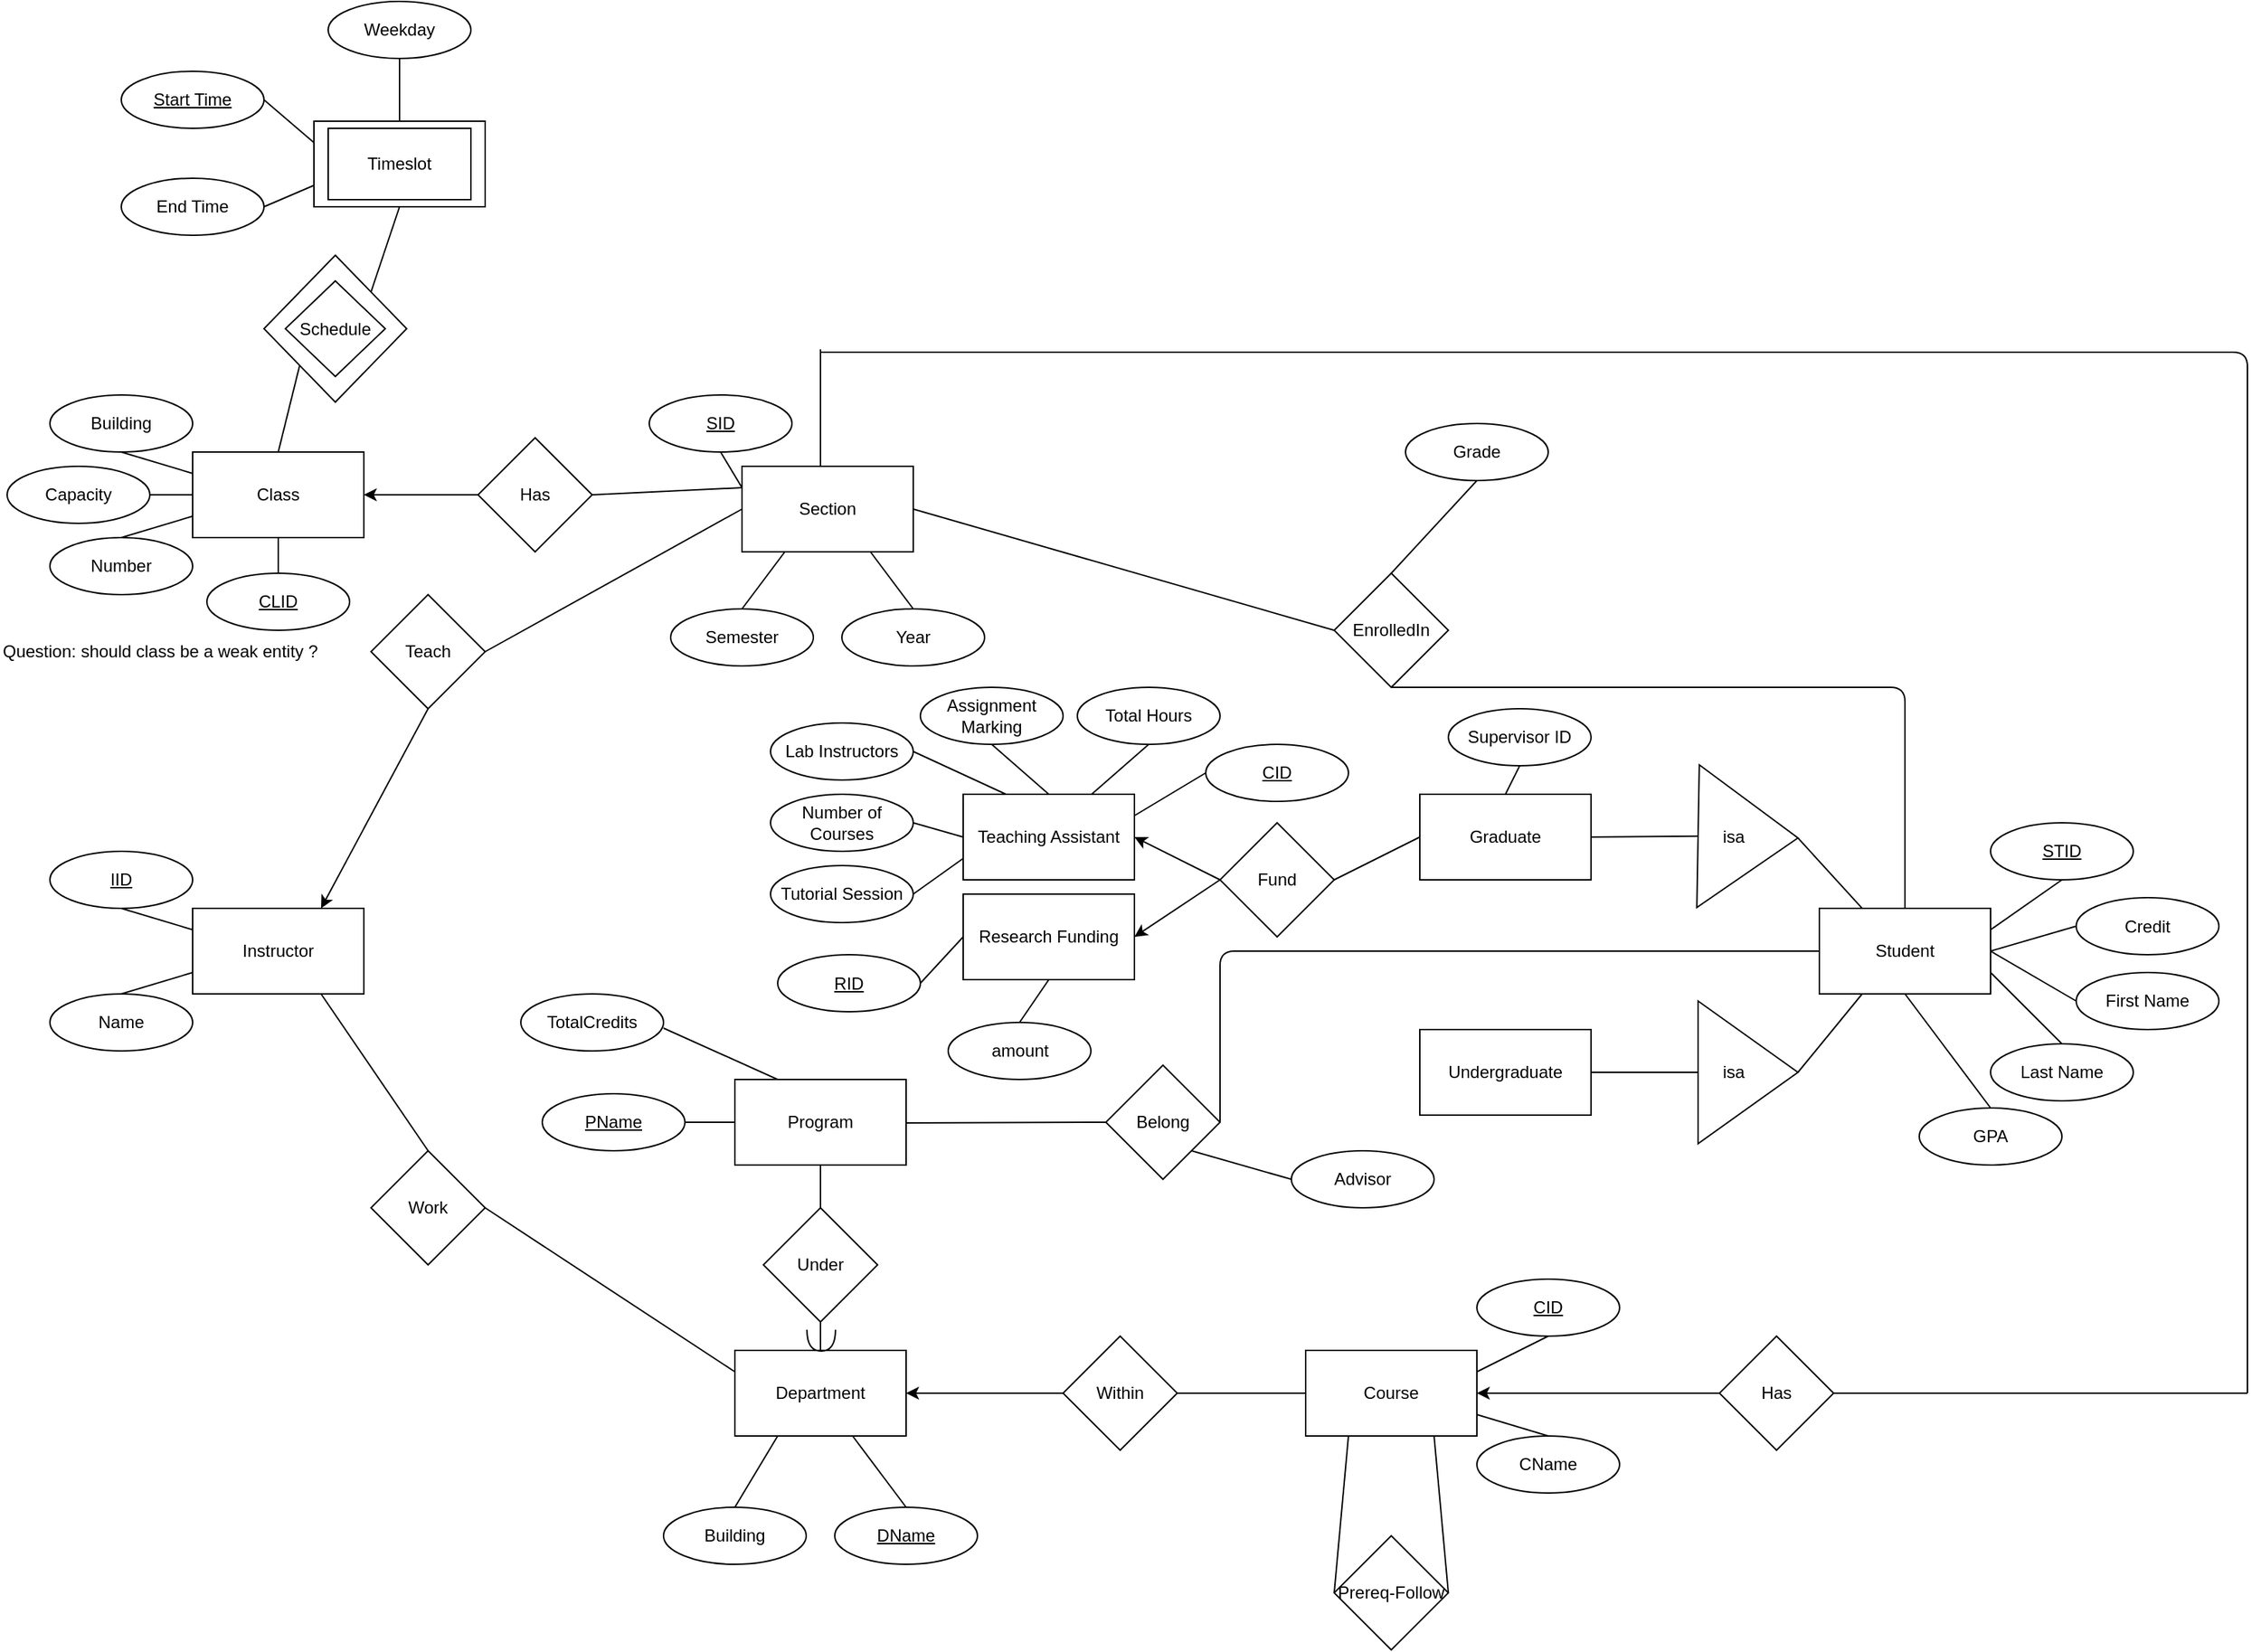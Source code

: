 <mxfile version="10.9.6"><diagram id="Ci8lck295P8BhW2Y8e-d" name="Page-1"><mxGraphModel dx="1896" dy="996" grid="1" gridSize="10" guides="1" tooltips="1" connect="1" arrows="1" fold="1" page="1" pageScale="1" pageWidth="850" pageHeight="1100" math="0" shadow="0"><root><mxCell id="0"/><mxCell id="1" parent="0"/><mxCell id="6sbklUbPNe8WFbWmHgQs-2" value="" style="endArrow=none;html=1;exitX=1;exitY=0.5;exitDx=0;exitDy=0;entryX=0;entryY=0.5;entryDx=0;entryDy=0;" parent="1" target="6sbklUbPNe8WFbWmHgQs-3" edge="1"><mxGeometry width="50" height="50" relative="1" as="geometry"><mxPoint x="699.941" y="1215.882" as="sourcePoint"/><mxPoint x="500" y="1216" as="targetPoint"/></mxGeometry></mxCell><mxCell id="6sbklUbPNe8WFbWmHgQs-3" value="Department" style="rounded=0;whiteSpace=wrap;html=1;" parent="1" vertex="1"><mxGeometry x="700" y="1186" width="120" height="60" as="geometry"/></mxCell><mxCell id="6sbklUbPNe8WFbWmHgQs-6" value="&lt;u&gt;DName&lt;/u&gt;" style="ellipse;whiteSpace=wrap;html=1;" parent="1" vertex="1"><mxGeometry x="770" y="1296" width="100" height="40" as="geometry"/></mxCell><mxCell id="6sbklUbPNe8WFbWmHgQs-7" value="" style="endArrow=none;html=1;entryX=0.5;entryY=0;entryDx=0;entryDy=0;" parent="1" source="6sbklUbPNe8WFbWmHgQs-3" target="6sbklUbPNe8WFbWmHgQs-6" edge="1"><mxGeometry width="50" height="50" relative="1" as="geometry"><mxPoint x="200" y="1316" as="sourcePoint"/><mxPoint x="250" y="1266" as="targetPoint"/></mxGeometry></mxCell><mxCell id="6sbklUbPNe8WFbWmHgQs-10" value="" style="endArrow=none;html=1;entryX=0.25;entryY=1;entryDx=0;entryDy=0;exitX=0.5;exitY=0;exitDx=0;exitDy=0;" parent="1" source="6sbklUbPNe8WFbWmHgQs-11" target="6sbklUbPNe8WFbWmHgQs-3" edge="1"><mxGeometry width="50" height="50" relative="1" as="geometry"><mxPoint x="650" y="1256" as="sourcePoint"/><mxPoint x="410" y="1276" as="targetPoint"/></mxGeometry></mxCell><mxCell id="6sbklUbPNe8WFbWmHgQs-11" value="Building" style="ellipse;whiteSpace=wrap;html=1;" parent="1" vertex="1"><mxGeometry x="650" y="1296" width="100" height="40" as="geometry"/></mxCell><mxCell id="6sbklUbPNe8WFbWmHgQs-12" style="edgeStyle=orthogonalEdgeStyle;rounded=0;orthogonalLoop=1;jettySize=auto;html=1;exitX=0;exitY=0.25;exitDx=0;exitDy=0;" parent="1" source="6sbklUbPNe8WFbWmHgQs-13" edge="1"><mxGeometry relative="1" as="geometry"><mxPoint x="1100" y="1201" as="targetPoint"/></mxGeometry></mxCell><mxCell id="6sbklUbPNe8WFbWmHgQs-13" value="Course" style="rounded=0;whiteSpace=wrap;html=1;" parent="1" vertex="1"><mxGeometry x="1100" y="1186" width="120" height="60" as="geometry"/></mxCell><mxCell id="6sbklUbPNe8WFbWmHgQs-14" value="CName" style="ellipse;whiteSpace=wrap;html=1;" parent="1" vertex="1"><mxGeometry x="1220" y="1246" width="100" height="40" as="geometry"/></mxCell><mxCell id="6sbklUbPNe8WFbWmHgQs-15" value="" style="endArrow=none;html=1;exitX=0.5;exitY=0;exitDx=0;exitDy=0;entryX=1;entryY=0.75;entryDx=0;entryDy=0;" parent="1" source="6sbklUbPNe8WFbWmHgQs-14" target="6sbklUbPNe8WFbWmHgQs-13" edge="1"><mxGeometry width="50" height="50" relative="1" as="geometry"><mxPoint x="957" y="1257" as="sourcePoint"/><mxPoint x="1000" y="1246" as="targetPoint"/></mxGeometry></mxCell><mxCell id="6sbklUbPNe8WFbWmHgQs-16" value="Within" style="rhombus;whiteSpace=wrap;html=1;" parent="1" vertex="1"><mxGeometry x="930" y="1176" width="80" height="80" as="geometry"/></mxCell><mxCell id="6sbklUbPNe8WFbWmHgQs-17" value="&lt;u&gt;CID&lt;/u&gt;" style="ellipse;whiteSpace=wrap;html=1;" parent="1" vertex="1"><mxGeometry x="1220" y="1136" width="100" height="40" as="geometry"/></mxCell><mxCell id="6sbklUbPNe8WFbWmHgQs-18" value="" style="endArrow=none;html=1;exitX=0.5;exitY=1;exitDx=0;exitDy=0;entryX=1;entryY=0.25;entryDx=0;entryDy=0;" parent="1" source="6sbklUbPNe8WFbWmHgQs-17" target="6sbklUbPNe8WFbWmHgQs-13" edge="1"><mxGeometry width="50" height="50" relative="1" as="geometry"><mxPoint x="1053" y="1166" as="sourcePoint"/><mxPoint x="1100" y="1156" as="targetPoint"/></mxGeometry></mxCell><mxCell id="6sbklUbPNe8WFbWmHgQs-19" value="" style="endArrow=classic;html=1;entryX=1;entryY=0.5;entryDx=0;entryDy=0;exitX=0;exitY=0.5;exitDx=0;exitDy=0;" parent="1" source="6sbklUbPNe8WFbWmHgQs-16" target="6sbklUbPNe8WFbWmHgQs-3" edge="1"><mxGeometry width="50" height="50" relative="1" as="geometry"><mxPoint x="370" y="1366" as="sourcePoint"/><mxPoint x="420" y="1316" as="targetPoint"/></mxGeometry></mxCell><mxCell id="6sbklUbPNe8WFbWmHgQs-20" value="" style="endArrow=none;html=1;entryX=1;entryY=0.5;entryDx=0;entryDy=0;exitX=0;exitY=0.5;exitDx=0;exitDy=0;" parent="1" source="6sbklUbPNe8WFbWmHgQs-13" target="6sbklUbPNe8WFbWmHgQs-16" edge="1"><mxGeometry width="50" height="50" relative="1" as="geometry"><mxPoint x="370" y="1366" as="sourcePoint"/><mxPoint x="420" y="1316" as="targetPoint"/></mxGeometry></mxCell><mxCell id="6sbklUbPNe8WFbWmHgQs-21" value="" style="endArrow=none;html=1;entryX=0;entryY=0.25;entryDx=0;entryDy=0;exitX=1;exitY=0.5;exitDx=0;exitDy=0;" parent="1" source="6sbklUbPNe8WFbWmHgQs-22" target="6sbklUbPNe8WFbWmHgQs-3" edge="1"><mxGeometry width="50" height="50" relative="1" as="geometry"><mxPoint x="640" y="1116" as="sourcePoint"/><mxPoint x="300" y="1356" as="targetPoint"/></mxGeometry></mxCell><mxCell id="6sbklUbPNe8WFbWmHgQs-22" value="Work" style="rhombus;whiteSpace=wrap;html=1;" parent="1" vertex="1"><mxGeometry x="445" y="1046" width="80" height="80" as="geometry"/></mxCell><mxCell id="6sbklUbPNe8WFbWmHgQs-23" value="" style="endArrow=none;html=1;exitX=0.5;exitY=0;exitDx=0;exitDy=0;entryX=0.75;entryY=1;entryDx=0;entryDy=0;" parent="1" source="6sbklUbPNe8WFbWmHgQs-22" target="6sbklUbPNe8WFbWmHgQs-24" edge="1"><mxGeometry width="50" height="50" relative="1" as="geometry"><mxPoint x="470" y="966" as="sourcePoint"/><mxPoint x="565" y="946" as="targetPoint"/></mxGeometry></mxCell><mxCell id="6sbklUbPNe8WFbWmHgQs-24" value="Instructor" style="rounded=0;whiteSpace=wrap;html=1;" parent="1" vertex="1"><mxGeometry x="320" y="876" width="120" height="60" as="geometry"/></mxCell><mxCell id="6sbklUbPNe8WFbWmHgQs-25" value="&lt;u&gt;IID&lt;/u&gt;" style="ellipse;whiteSpace=wrap;html=1;" parent="1" vertex="1"><mxGeometry x="220" y="836" width="100" height="40" as="geometry"/></mxCell><mxCell id="6sbklUbPNe8WFbWmHgQs-26" value="Name" style="ellipse;whiteSpace=wrap;html=1;" parent="1" vertex="1"><mxGeometry x="220" y="936" width="100" height="40" as="geometry"/></mxCell><mxCell id="6sbklUbPNe8WFbWmHgQs-27" value="" style="endArrow=none;html=1;entryX=0;entryY=0.75;entryDx=0;entryDy=0;exitX=0.5;exitY=0;exitDx=0;exitDy=0;" parent="1" source="6sbklUbPNe8WFbWmHgQs-26" target="6sbklUbPNe8WFbWmHgQs-24" edge="1"><mxGeometry width="50" height="50" relative="1" as="geometry"><mxPoint x="470" y="1036" as="sourcePoint"/><mxPoint x="520" y="986" as="targetPoint"/></mxGeometry></mxCell><mxCell id="6sbklUbPNe8WFbWmHgQs-28" value="" style="endArrow=none;html=1;entryX=0;entryY=0.25;entryDx=0;entryDy=0;exitX=0.5;exitY=1;exitDx=0;exitDy=0;" parent="1" source="6sbklUbPNe8WFbWmHgQs-25" target="6sbklUbPNe8WFbWmHgQs-24" edge="1"><mxGeometry width="50" height="50" relative="1" as="geometry"><mxPoint x="240" y="1406" as="sourcePoint"/><mxPoint x="290" y="1356" as="targetPoint"/></mxGeometry></mxCell><mxCell id="6sbklUbPNe8WFbWmHgQs-29" value="Student" style="rounded=0;whiteSpace=wrap;html=1;" parent="1" vertex="1"><mxGeometry x="1460" y="876" width="120" height="60" as="geometry"/></mxCell><mxCell id="6sbklUbPNe8WFbWmHgQs-30" value="" style="endArrow=none;html=1;entryX=0.5;entryY=0;entryDx=0;entryDy=0;" parent="1" target="6sbklUbPNe8WFbWmHgQs-3" edge="1"><mxGeometry width="50" height="50" relative="1" as="geometry"><mxPoint x="760" y="1086" as="sourcePoint"/><mxPoint x="320" y="1356" as="targetPoint"/></mxGeometry></mxCell><mxCell id="6sbklUbPNe8WFbWmHgQs-31" value="Program" style="rounded=0;whiteSpace=wrap;html=1;" parent="1" vertex="1"><mxGeometry x="700" y="996" width="120" height="60" as="geometry"/></mxCell><mxCell id="6sbklUbPNe8WFbWmHgQs-32" value="&lt;u&gt;STID&lt;/u&gt;" style="ellipse;whiteSpace=wrap;html=1;" parent="1" vertex="1"><mxGeometry x="1580" y="816" width="100" height="40" as="geometry"/></mxCell><mxCell id="6sbklUbPNe8WFbWmHgQs-33" value="First Name" style="ellipse;whiteSpace=wrap;html=1;" parent="1" vertex="1"><mxGeometry x="1640" y="921" width="100" height="40" as="geometry"/></mxCell><mxCell id="6sbklUbPNe8WFbWmHgQs-34" value="Last Name" style="ellipse;whiteSpace=wrap;html=1;" parent="1" vertex="1"><mxGeometry x="1580" y="971" width="100" height="40" as="geometry"/></mxCell><mxCell id="6sbklUbPNe8WFbWmHgQs-35" value="" style="endArrow=none;html=1;entryX=0.5;entryY=0;entryDx=0;entryDy=0;exitX=1;exitY=0.75;exitDx=0;exitDy=0;" parent="1" source="6sbklUbPNe8WFbWmHgQs-29" target="6sbklUbPNe8WFbWmHgQs-34" edge="1"><mxGeometry width="50" height="50" relative="1" as="geometry"><mxPoint x="220" y="1406" as="sourcePoint"/><mxPoint x="270" y="1356" as="targetPoint"/></mxGeometry></mxCell><mxCell id="6sbklUbPNe8WFbWmHgQs-36" value="" style="endArrow=none;html=1;entryX=0;entryY=0.5;entryDx=0;entryDy=0;exitX=1;exitY=0.5;exitDx=0;exitDy=0;" parent="1" source="6sbklUbPNe8WFbWmHgQs-29" target="6sbklUbPNe8WFbWmHgQs-33" edge="1"><mxGeometry width="50" height="50" relative="1" as="geometry"><mxPoint x="220" y="1406" as="sourcePoint"/><mxPoint x="270" y="1356" as="targetPoint"/></mxGeometry></mxCell><mxCell id="6sbklUbPNe8WFbWmHgQs-37" value="" style="endArrow=none;html=1;entryX=0.5;entryY=1;entryDx=0;entryDy=0;exitX=1;exitY=0.25;exitDx=0;exitDy=0;" parent="1" source="6sbklUbPNe8WFbWmHgQs-29" target="6sbklUbPNe8WFbWmHgQs-32" edge="1"><mxGeometry width="50" height="50" relative="1" as="geometry"><mxPoint x="220" y="1406" as="sourcePoint"/><mxPoint x="270" y="1356" as="targetPoint"/></mxGeometry></mxCell><mxCell id="6sbklUbPNe8WFbWmHgQs-38" value="Under" style="rhombus;whiteSpace=wrap;html=1;" parent="1" vertex="1"><mxGeometry x="720" y="1086" width="80" height="80" as="geometry"/></mxCell><mxCell id="6sbklUbPNe8WFbWmHgQs-39" value="" style="endArrow=none;html=1;entryX=0.5;entryY=1;entryDx=0;entryDy=0;exitX=0.5;exitY=0;exitDx=0;exitDy=0;" parent="1" source="6sbklUbPNe8WFbWmHgQs-38" target="6sbklUbPNe8WFbWmHgQs-31" edge="1"><mxGeometry width="50" height="50" relative="1" as="geometry"><mxPoint x="220" y="1406" as="sourcePoint"/><mxPoint x="270" y="1356" as="targetPoint"/></mxGeometry></mxCell><mxCell id="6sbklUbPNe8WFbWmHgQs-40" value="" style="endArrow=none;html=1;entryX=1;entryY=0.5;entryDx=0;entryDy=0;entryPerimeter=0;exitX=0;exitY=0.5;exitDx=0;exitDy=0;" parent="1" source="6sbklUbPNe8WFbWmHgQs-99" edge="1"><mxGeometry width="50" height="50" relative="1" as="geometry"><mxPoint x="860" y="1026" as="sourcePoint"/><mxPoint x="819.941" y="1026.471" as="targetPoint"/></mxGeometry></mxCell><mxCell id="6sbklUbPNe8WFbWmHgQs-41" value="" style="endArrow=none;html=1;entryX=1;entryY=0.5;entryDx=0;entryDy=0;exitX=0.5;exitY=1;exitDx=0;exitDy=0;exitPerimeter=0;" parent="1" source="6sbklUbPNe8WFbWmHgQs-90" target="6sbklUbPNe8WFbWmHgQs-96" edge="1"><mxGeometry width="50" height="50" relative="1" as="geometry"><mxPoint x="220" y="1406" as="sourcePoint"/><mxPoint x="1310" y="906" as="targetPoint"/></mxGeometry></mxCell><mxCell id="6sbklUbPNe8WFbWmHgQs-42" value="Section" style="rounded=0;whiteSpace=wrap;html=1;" parent="1" vertex="1"><mxGeometry x="705" y="566" width="120" height="60" as="geometry"/></mxCell><mxCell id="6sbklUbPNe8WFbWmHgQs-43" value="EnrolledIn" style="rhombus;whiteSpace=wrap;html=1;" parent="1" vertex="1"><mxGeometry x="1120" y="641" width="80" height="80" as="geometry"/></mxCell><mxCell id="6sbklUbPNe8WFbWmHgQs-44" value="Teach" style="rhombus;whiteSpace=wrap;html=1;" parent="1" vertex="1"><mxGeometry x="445" y="656" width="80" height="80" as="geometry"/></mxCell><mxCell id="6sbklUbPNe8WFbWmHgQs-45" value="" style="endArrow=none;html=1;entryX=0;entryY=0.5;entryDx=0;entryDy=0;exitX=1;exitY=0.5;exitDx=0;exitDy=0;" parent="1" source="6sbklUbPNe8WFbWmHgQs-44" target="6sbklUbPNe8WFbWmHgQs-42" edge="1"><mxGeometry width="50" height="50" relative="1" as="geometry"><mxPoint x="220" y="1406" as="sourcePoint"/><mxPoint x="270" y="1356" as="targetPoint"/></mxGeometry></mxCell><mxCell id="6sbklUbPNe8WFbWmHgQs-46" value="" style="endArrow=none;html=1;entryX=1;entryY=0.5;entryDx=0;entryDy=0;exitX=0;exitY=0.5;exitDx=0;exitDy=0;" parent="1" source="6sbklUbPNe8WFbWmHgQs-43" target="6sbklUbPNe8WFbWmHgQs-42" edge="1"><mxGeometry width="50" height="50" relative="1" as="geometry"><mxPoint x="220" y="1406" as="sourcePoint"/><mxPoint x="270" y="1356" as="targetPoint"/></mxGeometry></mxCell><mxCell id="6sbklUbPNe8WFbWmHgQs-47" value="" style="endArrow=none;html=1;entryX=0;entryY=0.25;entryDx=0;entryDy=0;exitX=1;exitY=0.5;exitDx=0;exitDy=0;" parent="1" source="6sbklUbPNe8WFbWmHgQs-56" target="6sbklUbPNe8WFbWmHgQs-42" edge="1"><mxGeometry width="50" height="50" relative="1" as="geometry"><mxPoint x="500" y="581" as="sourcePoint"/><mxPoint x="270" y="1356" as="targetPoint"/></mxGeometry></mxCell><mxCell id="6sbklUbPNe8WFbWmHgQs-48" value="Prereq-Follow" style="rhombus;whiteSpace=wrap;html=1;" parent="1" vertex="1"><mxGeometry x="1120" y="1316" width="80" height="80" as="geometry"/></mxCell><mxCell id="6sbklUbPNe8WFbWmHgQs-49" value="Semester" style="ellipse;whiteSpace=wrap;html=1;" parent="1" vertex="1"><mxGeometry x="655" y="666" width="100" height="40" as="geometry"/></mxCell><mxCell id="6sbklUbPNe8WFbWmHgQs-50" value="Year" style="ellipse;whiteSpace=wrap;html=1;" parent="1" vertex="1"><mxGeometry x="775" y="666" width="100" height="40" as="geometry"/></mxCell><mxCell id="6sbklUbPNe8WFbWmHgQs-51" value="" style="endArrow=none;html=1;entryX=0.25;entryY=1;entryDx=0;entryDy=0;exitX=0.5;exitY=0;exitDx=0;exitDy=0;" parent="1" source="6sbklUbPNe8WFbWmHgQs-49" target="6sbklUbPNe8WFbWmHgQs-42" edge="1"><mxGeometry width="50" height="50" relative="1" as="geometry"><mxPoint x="220" y="1466" as="sourcePoint"/><mxPoint x="690" y="758" as="targetPoint"/></mxGeometry></mxCell><mxCell id="6sbklUbPNe8WFbWmHgQs-52" value="" style="endArrow=none;html=1;entryX=0.75;entryY=1;entryDx=0;entryDy=0;exitX=0.5;exitY=0;exitDx=0;exitDy=0;" parent="1" source="6sbklUbPNe8WFbWmHgQs-50" target="6sbklUbPNe8WFbWmHgQs-42" edge="1"><mxGeometry width="50" height="50" relative="1" as="geometry"><mxPoint x="220" y="1466" as="sourcePoint"/><mxPoint x="270" y="1416" as="targetPoint"/></mxGeometry></mxCell><mxCell id="6sbklUbPNe8WFbWmHgQs-53" value="&lt;u&gt;SID&lt;/u&gt;" style="ellipse;whiteSpace=wrap;html=1;" parent="1" vertex="1"><mxGeometry x="640" y="516" width="100" height="40" as="geometry"/></mxCell><mxCell id="6sbklUbPNe8WFbWmHgQs-54" value="" style="endArrow=none;html=1;entryX=0.5;entryY=1;entryDx=0;entryDy=0;exitX=0;exitY=0.25;exitDx=0;exitDy=0;" parent="1" source="6sbklUbPNe8WFbWmHgQs-42" target="6sbklUbPNe8WFbWmHgQs-53" edge="1"><mxGeometry width="50" height="50" relative="1" as="geometry"><mxPoint x="220" y="1466" as="sourcePoint"/><mxPoint x="270" y="1416" as="targetPoint"/></mxGeometry></mxCell><mxCell id="6sbklUbPNe8WFbWmHgQs-56" value="Has" style="rhombus;whiteSpace=wrap;html=1;" parent="1" vertex="1"><mxGeometry x="520" y="546" width="80" height="80" as="geometry"/></mxCell><mxCell id="6sbklUbPNe8WFbWmHgQs-57" value="Class" style="rounded=0;whiteSpace=wrap;html=1;" parent="1" vertex="1"><mxGeometry x="320" y="556" width="120" height="60" as="geometry"/></mxCell><mxCell id="6sbklUbPNe8WFbWmHgQs-58" value="" style="rounded=0;whiteSpace=wrap;html=1;" parent="1" vertex="1"><mxGeometry x="405" y="324" width="120" height="60" as="geometry"/></mxCell><mxCell id="6sbklUbPNe8WFbWmHgQs-59" value="Building" style="ellipse;whiteSpace=wrap;html=1;" parent="1" vertex="1"><mxGeometry x="220" y="516" width="100" height="40" as="geometry"/></mxCell><mxCell id="6sbklUbPNe8WFbWmHgQs-60" value="Number" style="ellipse;whiteSpace=wrap;html=1;" parent="1" vertex="1"><mxGeometry x="220" y="616" width="100" height="40" as="geometry"/></mxCell><mxCell id="6sbklUbPNe8WFbWmHgQs-61" value="" style="endArrow=none;html=1;entryX=0.5;entryY=1;entryDx=0;entryDy=0;exitX=0;exitY=0.25;exitDx=0;exitDy=0;" parent="1" source="6sbklUbPNe8WFbWmHgQs-57" target="6sbklUbPNe8WFbWmHgQs-59" edge="1"><mxGeometry width="50" height="50" relative="1" as="geometry"><mxPoint x="220" y="1466" as="sourcePoint"/><mxPoint x="270" y="1416" as="targetPoint"/></mxGeometry></mxCell><mxCell id="6sbklUbPNe8WFbWmHgQs-62" value="" style="endArrow=none;html=1;entryX=0;entryY=0.75;entryDx=0;entryDy=0;exitX=0.5;exitY=0;exitDx=0;exitDy=0;" parent="1" source="6sbklUbPNe8WFbWmHgQs-60" target="6sbklUbPNe8WFbWmHgQs-57" edge="1"><mxGeometry width="50" height="50" relative="1" as="geometry"><mxPoint x="220" y="1466" as="sourcePoint"/><mxPoint x="270" y="1416" as="targetPoint"/></mxGeometry></mxCell><mxCell id="6sbklUbPNe8WFbWmHgQs-63" value="&lt;u&gt;Start Time&lt;/u&gt;" style="ellipse;whiteSpace=wrap;html=1;" parent="1" vertex="1"><mxGeometry x="270" y="289" width="100" height="40" as="geometry"/></mxCell><mxCell id="6sbklUbPNe8WFbWmHgQs-64" value="End Time" style="ellipse;whiteSpace=wrap;html=1;" parent="1" vertex="1"><mxGeometry x="270" y="364" width="100" height="40" as="geometry"/></mxCell><mxCell id="6sbklUbPNe8WFbWmHgQs-65" value="" style="endArrow=none;html=1;exitX=1;exitY=0.5;exitDx=0;exitDy=0;entryX=0;entryY=0.5;entryDx=0;entryDy=0;" parent="1" source="6sbklUbPNe8WFbWmHgQs-66" target="6sbklUbPNe8WFbWmHgQs-31" edge="1"><mxGeometry width="50" height="50" relative="1" as="geometry"><mxPoint x="650" y="921" as="sourcePoint"/><mxPoint x="730" y="956" as="targetPoint"/></mxGeometry></mxCell><mxCell id="6sbklUbPNe8WFbWmHgQs-66" value="&lt;u&gt;PName&lt;/u&gt;" style="ellipse;whiteSpace=wrap;html=1;" parent="1" vertex="1"><mxGeometry x="565" y="1006" width="100" height="40" as="geometry"/></mxCell><mxCell id="6sbklUbPNe8WFbWmHgQs-67" value="" style="endArrow=none;html=1;" parent="1" edge="1"><mxGeometry width="50" height="50" relative="1" as="geometry"><mxPoint x="1760" y="1216" as="sourcePoint"/><mxPoint x="760" y="486" as="targetPoint"/><Array as="points"><mxPoint x="1760" y="486"/></Array></mxGeometry></mxCell><mxCell id="6sbklUbPNe8WFbWmHgQs-68" value="" style="endArrow=classic;html=1;entryX=1;entryY=0.5;entryDx=0;entryDy=0;" parent="1" target="6sbklUbPNe8WFbWmHgQs-13" edge="1"><mxGeometry width="50" height="50" relative="1" as="geometry"><mxPoint x="1760" y="1216" as="sourcePoint"/><mxPoint x="430" y="1416" as="targetPoint"/></mxGeometry></mxCell><mxCell id="6sbklUbPNe8WFbWmHgQs-69" value="Research Funding" style="rounded=0;whiteSpace=wrap;html=1;" parent="1" vertex="1"><mxGeometry x="860" y="866" width="120" height="60" as="geometry"/></mxCell><mxCell id="6sbklUbPNe8WFbWmHgQs-70" value="Teaching Assistant" style="rounded=0;whiteSpace=wrap;html=1;" parent="1" vertex="1"><mxGeometry x="860" y="796" width="120" height="60" as="geometry"/></mxCell><mxCell id="6sbklUbPNe8WFbWmHgQs-71" value="" style="endArrow=classic;html=1;entryX=1;entryY=0.5;entryDx=0;entryDy=0;exitX=0;exitY=0.5;exitDx=0;exitDy=0;" parent="1" source="6sbklUbPNe8WFbWmHgQs-100" target="6sbklUbPNe8WFbWmHgQs-70" edge="1"><mxGeometry width="50" height="50" relative="1" as="geometry"><mxPoint x="1160" y="826" as="sourcePoint"/><mxPoint x="380" y="1416" as="targetPoint"/></mxGeometry></mxCell><mxCell id="6sbklUbPNe8WFbWmHgQs-72" value="" style="endArrow=classic;html=1;entryX=1;entryY=0.5;entryDx=0;entryDy=0;exitX=0;exitY=0.5;exitDx=0;exitDy=0;" parent="1" source="6sbklUbPNe8WFbWmHgQs-100" target="6sbklUbPNe8WFbWmHgQs-69" edge="1"><mxGeometry width="50" height="50" relative="1" as="geometry"><mxPoint x="1170" y="1036" as="sourcePoint"/><mxPoint x="380" y="1416" as="targetPoint"/></mxGeometry></mxCell><mxCell id="6sbklUbPNe8WFbWmHgQs-73" value="Supervisor ID" style="ellipse;whiteSpace=wrap;html=1;" parent="1" vertex="1"><mxGeometry x="1200" y="736" width="100" height="40" as="geometry"/></mxCell><mxCell id="6sbklUbPNe8WFbWmHgQs-74" value="" style="endArrow=none;html=1;entryX=0.5;entryY=1;entryDx=0;entryDy=0;exitX=0.5;exitY=0;exitDx=0;exitDy=0;" parent="1" source="6sbklUbPNe8WFbWmHgQs-29" target="6sbklUbPNe8WFbWmHgQs-43" edge="1"><mxGeometry width="50" height="50" relative="1" as="geometry"><mxPoint x="330" y="1466" as="sourcePoint"/><mxPoint x="380" y="1416" as="targetPoint"/><Array as="points"><mxPoint x="1520" y="721"/></Array></mxGeometry></mxCell><mxCell id="6sbklUbPNe8WFbWmHgQs-75" value="GPA" style="ellipse;whiteSpace=wrap;html=1;" parent="1" vertex="1"><mxGeometry x="1530" y="1016" width="100" height="40" as="geometry"/></mxCell><mxCell id="6sbklUbPNe8WFbWmHgQs-76" value="" style="endArrow=none;html=1;entryX=0.5;entryY=1;entryDx=0;entryDy=0;exitX=0.5;exitY=0;exitDx=0;exitDy=0;" parent="1" source="6sbklUbPNe8WFbWmHgQs-75" target="6sbklUbPNe8WFbWmHgQs-29" edge="1"><mxGeometry width="50" height="50" relative="1" as="geometry"><mxPoint x="330" y="1466" as="sourcePoint"/><mxPoint x="380" y="1416" as="targetPoint"/></mxGeometry></mxCell><mxCell id="6sbklUbPNe8WFbWmHgQs-77" value="" style="endArrow=none;html=1;entryX=0.5;entryY=1;entryDx=0;entryDy=0;exitX=0.5;exitY=0;exitDx=0;exitDy=0;" parent="1" source="6sbklUbPNe8WFbWmHgQs-96" target="6sbklUbPNe8WFbWmHgQs-73" edge="1"><mxGeometry width="50" height="50" relative="1" as="geometry"><mxPoint x="330" y="1466" as="sourcePoint"/><mxPoint x="380" y="1416" as="targetPoint"/></mxGeometry></mxCell><mxCell id="6sbklUbPNe8WFbWmHgQs-78" value="Tutorial Session" style="ellipse;whiteSpace=wrap;html=1;" parent="1" vertex="1"><mxGeometry x="725" y="846" width="100" height="40" as="geometry"/></mxCell><mxCell id="6sbklUbPNe8WFbWmHgQs-79" value="Lab Instructors" style="ellipse;whiteSpace=wrap;html=1;" parent="1" vertex="1"><mxGeometry x="725" y="746" width="100" height="40" as="geometry"/></mxCell><mxCell id="6sbklUbPNe8WFbWmHgQs-80" value="Assignment Marking" style="ellipse;whiteSpace=wrap;html=1;" parent="1" vertex="1"><mxGeometry x="830" y="721" width="100" height="40" as="geometry"/></mxCell><mxCell id="6sbklUbPNe8WFbWmHgQs-81" value="Total Hours" style="ellipse;whiteSpace=wrap;html=1;" parent="1" vertex="1"><mxGeometry x="940" y="721" width="100" height="40" as="geometry"/></mxCell><mxCell id="6sbklUbPNe8WFbWmHgQs-82" value="Number of Courses" style="ellipse;whiteSpace=wrap;html=1;" parent="1" vertex="1"><mxGeometry x="725" y="796" width="100" height="40" as="geometry"/></mxCell><mxCell id="6sbklUbPNe8WFbWmHgQs-83" value="Capacity" style="ellipse;whiteSpace=wrap;html=1;" parent="1" vertex="1"><mxGeometry x="190" y="566" width="100" height="40" as="geometry"/></mxCell><mxCell id="6sbklUbPNe8WFbWmHgQs-84" value="" style="endArrow=none;html=1;entryX=0;entryY=0.5;entryDx=0;entryDy=0;exitX=1;exitY=0.5;exitDx=0;exitDy=0;" parent="1" source="6sbklUbPNe8WFbWmHgQs-83" target="6sbklUbPNe8WFbWmHgQs-57" edge="1"><mxGeometry width="50" height="50" relative="1" as="geometry"><mxPoint x="190" y="1466" as="sourcePoint"/><mxPoint x="240" y="1416" as="targetPoint"/></mxGeometry></mxCell><mxCell id="6sbklUbPNe8WFbWmHgQs-85" value="" style="endArrow=none;html=1;entryX=1;entryY=0.5;entryDx=0;entryDy=0;exitX=0;exitY=0.75;exitDx=0;exitDy=0;" parent="1" source="6sbklUbPNe8WFbWmHgQs-70" target="6sbklUbPNe8WFbWmHgQs-78" edge="1"><mxGeometry width="50" height="50" relative="1" as="geometry"><mxPoint x="200" y="1466" as="sourcePoint"/><mxPoint x="250" y="1416" as="targetPoint"/></mxGeometry></mxCell><mxCell id="6sbklUbPNe8WFbWmHgQs-86" value="" style="endArrow=none;html=1;entryX=1;entryY=0.5;entryDx=0;entryDy=0;exitX=0;exitY=0.5;exitDx=0;exitDy=0;" parent="1" source="6sbklUbPNe8WFbWmHgQs-70" target="6sbklUbPNe8WFbWmHgQs-82" edge="1"><mxGeometry width="50" height="50" relative="1" as="geometry"><mxPoint x="200" y="1466" as="sourcePoint"/><mxPoint x="250" y="1416" as="targetPoint"/></mxGeometry></mxCell><mxCell id="6sbklUbPNe8WFbWmHgQs-87" value="" style="endArrow=none;html=1;exitX=1;exitY=0.5;exitDx=0;exitDy=0;" parent="1" source="6sbklUbPNe8WFbWmHgQs-79" edge="1"><mxGeometry width="50" height="50" relative="1" as="geometry"><mxPoint x="200" y="1466" as="sourcePoint"/><mxPoint x="890" y="796" as="targetPoint"/></mxGeometry></mxCell><mxCell id="6sbklUbPNe8WFbWmHgQs-88" value="" style="endArrow=none;html=1;entryX=0.5;entryY=1;entryDx=0;entryDy=0;exitX=0.5;exitY=0;exitDx=0;exitDy=0;" parent="1" source="6sbklUbPNe8WFbWmHgQs-70" target="6sbklUbPNe8WFbWmHgQs-80" edge="1"><mxGeometry width="50" height="50" relative="1" as="geometry"><mxPoint x="200" y="1466" as="sourcePoint"/><mxPoint x="250" y="1416" as="targetPoint"/></mxGeometry></mxCell><mxCell id="6sbklUbPNe8WFbWmHgQs-89" value="" style="endArrow=none;html=1;entryX=0.5;entryY=1;entryDx=0;entryDy=0;exitX=0.75;exitY=0;exitDx=0;exitDy=0;" parent="1" source="6sbklUbPNe8WFbWmHgQs-70" target="6sbklUbPNe8WFbWmHgQs-81" edge="1"><mxGeometry width="50" height="50" relative="1" as="geometry"><mxPoint x="200" y="1466" as="sourcePoint"/><mxPoint x="250" y="1416" as="targetPoint"/></mxGeometry></mxCell><mxCell id="6sbklUbPNe8WFbWmHgQs-90" value="" style="verticalLabelPosition=bottom;verticalAlign=top;html=1;shape=mxgraph.basic.acute_triangle;dx=0.5;rotation=91;" parent="1" vertex="1"><mxGeometry x="1360" y="791" width="100" height="70" as="geometry"/></mxCell><mxCell id="6sbklUbPNe8WFbWmHgQs-91" value="" style="verticalLabelPosition=bottom;verticalAlign=top;html=1;shape=mxgraph.basic.acute_triangle;dx=0.5;rotation=90;" parent="1" vertex="1"><mxGeometry x="1360" y="956" width="100" height="70" as="geometry"/></mxCell><mxCell id="6sbklUbPNe8WFbWmHgQs-92" value="isa" style="text;html=1;strokeColor=none;fillColor=none;align=center;verticalAlign=middle;whiteSpace=wrap;rounded=0;" parent="1" vertex="1"><mxGeometry x="1380" y="816" width="40" height="20" as="geometry"/></mxCell><mxCell id="6sbklUbPNe8WFbWmHgQs-93" value="isa" style="text;html=1;strokeColor=none;fillColor=none;align=center;verticalAlign=middle;whiteSpace=wrap;rounded=0;" parent="1" vertex="1"><mxGeometry x="1380" y="981" width="40" height="20" as="geometry"/></mxCell><mxCell id="6sbklUbPNe8WFbWmHgQs-94" value="" style="endArrow=none;html=1;entryX=0;entryY=0;entryDx=50;entryDy=0;entryPerimeter=0;exitX=0.25;exitY=1;exitDx=0;exitDy=0;" parent="1" source="6sbklUbPNe8WFbWmHgQs-29" target="6sbklUbPNe8WFbWmHgQs-91" edge="1"><mxGeometry width="50" height="50" relative="1" as="geometry"><mxPoint x="640" y="1466" as="sourcePoint"/><mxPoint x="690" y="1416" as="targetPoint"/></mxGeometry></mxCell><mxCell id="6sbklUbPNe8WFbWmHgQs-95" value="" style="endArrow=none;html=1;entryX=0.25;entryY=0;entryDx=0;entryDy=0;exitX=0;exitY=0;exitDx=50;exitDy=0;exitPerimeter=0;" parent="1" source="6sbklUbPNe8WFbWmHgQs-90" target="6sbklUbPNe8WFbWmHgQs-29" edge="1"><mxGeometry width="50" height="50" relative="1" as="geometry"><mxPoint x="640" y="1466" as="sourcePoint"/><mxPoint x="690" y="1416" as="targetPoint"/></mxGeometry></mxCell><mxCell id="6sbklUbPNe8WFbWmHgQs-96" value="Graduate" style="rounded=0;whiteSpace=wrap;html=1;" parent="1" vertex="1"><mxGeometry x="1180" y="796" width="120" height="60" as="geometry"/></mxCell><mxCell id="6sbklUbPNe8WFbWmHgQs-97" value="Undergraduate" style="rounded=0;whiteSpace=wrap;html=1;" parent="1" vertex="1"><mxGeometry x="1180" y="961" width="120" height="60" as="geometry"/></mxCell><mxCell id="6sbklUbPNe8WFbWmHgQs-98" value="" style="endArrow=none;html=1;entryX=0.5;entryY=1;entryDx=0;entryDy=0;entryPerimeter=0;exitX=1;exitY=0.5;exitDx=0;exitDy=0;" parent="1" source="6sbklUbPNe8WFbWmHgQs-97" target="6sbklUbPNe8WFbWmHgQs-91" edge="1"><mxGeometry width="50" height="50" relative="1" as="geometry"><mxPoint x="420" y="1466" as="sourcePoint"/><mxPoint x="470" y="1416" as="targetPoint"/></mxGeometry></mxCell><mxCell id="6sbklUbPNe8WFbWmHgQs-99" value="Belong" style="rhombus;whiteSpace=wrap;html=1;" parent="1" vertex="1"><mxGeometry x="960" y="986" width="80" height="80" as="geometry"/></mxCell><mxCell id="6sbklUbPNe8WFbWmHgQs-100" value="Fund" style="rhombus;whiteSpace=wrap;html=1;" parent="1" vertex="1"><mxGeometry x="1040" y="816" width="80" height="80" as="geometry"/></mxCell><mxCell id="6sbklUbPNe8WFbWmHgQs-101" value="" style="endArrow=none;html=1;entryX=0;entryY=0.5;entryDx=0;entryDy=0;exitX=1;exitY=0.5;exitDx=0;exitDy=0;" parent="1" source="6sbklUbPNe8WFbWmHgQs-100" target="6sbklUbPNe8WFbWmHgQs-96" edge="1"><mxGeometry width="50" height="50" relative="1" as="geometry"><mxPoint x="510" y="1466" as="sourcePoint"/><mxPoint x="560" y="1416" as="targetPoint"/></mxGeometry></mxCell><mxCell id="6sbklUbPNe8WFbWmHgQs-102" value="" style="endArrow=none;html=1;entryX=1;entryY=0.5;entryDx=0;entryDy=0;exitX=0;exitY=0.5;exitDx=0;exitDy=0;" parent="1" source="6sbklUbPNe8WFbWmHgQs-29" target="6sbklUbPNe8WFbWmHgQs-99" edge="1"><mxGeometry width="50" height="50" relative="1" as="geometry"><mxPoint x="510" y="1466" as="sourcePoint"/><mxPoint x="560" y="1416" as="targetPoint"/><Array as="points"><mxPoint x="1040" y="906"/></Array></mxGeometry></mxCell><mxCell id="6sbklUbPNe8WFbWmHgQs-103" value="Credit" style="ellipse;whiteSpace=wrap;html=1;" parent="1" vertex="1"><mxGeometry x="1640" y="868.5" width="100" height="40" as="geometry"/></mxCell><mxCell id="6sbklUbPNe8WFbWmHgQs-104" value="" style="endArrow=none;html=1;entryX=0;entryY=0.5;entryDx=0;entryDy=0;exitX=1;exitY=0.5;exitDx=0;exitDy=0;" parent="1" source="6sbklUbPNe8WFbWmHgQs-29" target="6sbklUbPNe8WFbWmHgQs-103" edge="1"><mxGeometry width="50" height="50" relative="1" as="geometry"><mxPoint x="870" y="1466" as="sourcePoint"/><mxPoint x="920" y="1416" as="targetPoint"/></mxGeometry></mxCell><mxCell id="6sbklUbPNe8WFbWmHgQs-105" value="" style="endArrow=none;html=1;" parent="1" edge="1"><mxGeometry width="50" height="50" relative="1" as="geometry"><mxPoint x="760" y="566" as="sourcePoint"/><mxPoint x="760" y="484" as="targetPoint"/></mxGeometry></mxCell><mxCell id="6sbklUbPNe8WFbWmHgQs-106" value="Has" style="rhombus;whiteSpace=wrap;html=1;" parent="1" vertex="1"><mxGeometry x="1390" y="1176" width="80" height="80" as="geometry"/></mxCell><mxCell id="6sbklUbPNe8WFbWmHgQs-107" value="Timeslot" style="rounded=0;whiteSpace=wrap;html=1;" parent="1" vertex="1"><mxGeometry x="415" y="329" width="100" height="50" as="geometry"/></mxCell><mxCell id="6sbklUbPNe8WFbWmHgQs-108" value="&lt;u&gt;RID&lt;br&gt;&lt;/u&gt;" style="ellipse;whiteSpace=wrap;html=1;" parent="1" vertex="1"><mxGeometry x="730" y="908.5" width="100" height="40" as="geometry"/></mxCell><mxCell id="6sbklUbPNe8WFbWmHgQs-109" value="" style="endArrow=none;html=1;entryX=0;entryY=0.5;entryDx=0;entryDy=0;exitX=1;exitY=0.5;exitDx=0;exitDy=0;" parent="1" source="6sbklUbPNe8WFbWmHgQs-108" target="6sbklUbPNe8WFbWmHgQs-69" edge="1"><mxGeometry width="50" height="50" relative="1" as="geometry"><mxPoint x="190" y="1466" as="sourcePoint"/><mxPoint x="240" y="1416" as="targetPoint"/></mxGeometry></mxCell><mxCell id="6sbklUbPNe8WFbWmHgQs-110" value="&lt;u&gt;CID&lt;br&gt;&lt;/u&gt;" style="ellipse;whiteSpace=wrap;html=1;" parent="1" vertex="1"><mxGeometry x="1030" y="761" width="100" height="40" as="geometry"/></mxCell><mxCell id="6sbklUbPNe8WFbWmHgQs-111" value="" style="endArrow=none;html=1;entryX=0;entryY=0.5;entryDx=0;entryDy=0;exitX=1;exitY=0.25;exitDx=0;exitDy=0;" parent="1" source="6sbklUbPNe8WFbWmHgQs-70" target="6sbklUbPNe8WFbWmHgQs-110" edge="1"><mxGeometry width="50" height="50" relative="1" as="geometry"><mxPoint x="190" y="1466" as="sourcePoint"/><mxPoint x="240" y="1416" as="targetPoint"/></mxGeometry></mxCell><mxCell id="6sbklUbPNe8WFbWmHgQs-112" value="" style="endArrow=none;html=1;entryX=0.25;entryY=1;entryDx=0;entryDy=0;exitX=0;exitY=0.5;exitDx=0;exitDy=0;" parent="1" source="6sbklUbPNe8WFbWmHgQs-48" target="6sbklUbPNe8WFbWmHgQs-13" edge="1"><mxGeometry width="50" height="50" relative="1" as="geometry"><mxPoint x="190" y="1466" as="sourcePoint"/><mxPoint x="240" y="1416" as="targetPoint"/></mxGeometry></mxCell><mxCell id="6sbklUbPNe8WFbWmHgQs-113" value="" style="endArrow=none;html=1;entryX=0.75;entryY=1;entryDx=0;entryDy=0;exitX=1;exitY=0.5;exitDx=0;exitDy=0;" parent="1" source="6sbklUbPNe8WFbWmHgQs-48" target="6sbklUbPNe8WFbWmHgQs-13" edge="1"><mxGeometry width="50" height="50" relative="1" as="geometry"><mxPoint x="190" y="1466" as="sourcePoint"/><mxPoint x="240" y="1416" as="targetPoint"/></mxGeometry></mxCell><mxCell id="6sbklUbPNe8WFbWmHgQs-117" value="&lt;u&gt;CLID&lt;/u&gt;" style="ellipse;whiteSpace=wrap;html=1;" parent="1" vertex="1"><mxGeometry x="330" y="641" width="100" height="40" as="geometry"/></mxCell><mxCell id="6sbklUbPNe8WFbWmHgQs-118" value="" style="endArrow=none;html=1;entryX=0.5;entryY=1;entryDx=0;entryDy=0;exitX=0.5;exitY=0;exitDx=0;exitDy=0;" parent="1" source="6sbklUbPNe8WFbWmHgQs-117" target="6sbklUbPNe8WFbWmHgQs-57" edge="1"><mxGeometry width="50" height="50" relative="1" as="geometry"><mxPoint x="190" y="1466" as="sourcePoint"/><mxPoint x="240" y="1416" as="targetPoint"/></mxGeometry></mxCell><mxCell id="6sbklUbPNe8WFbWmHgQs-119" value="" style="shape=requiredInterface;html=1;verticalLabelPosition=bottom;rotation=90;" parent="1" vertex="1"><mxGeometry x="753" y="1169" width="15" height="20" as="geometry"/></mxCell><mxCell id="6sbklUbPNe8WFbWmHgQs-126" value="" style="endArrow=none;html=1;entryX=0.25;entryY=0;entryDx=0;entryDy=0;" parent="1" target="6sbklUbPNe8WFbWmHgQs-31" edge="1"><mxGeometry width="50" height="50" relative="1" as="geometry"><mxPoint x="650" y="960" as="sourcePoint"/><mxPoint x="160" y="1420" as="targetPoint"/></mxGeometry></mxCell><mxCell id="6sbklUbPNe8WFbWmHgQs-127" value="TotalCredits" style="ellipse;whiteSpace=wrap;html=1;" parent="1" vertex="1"><mxGeometry x="550" y="936" width="100" height="40" as="geometry"/></mxCell><mxCell id="6sbklUbPNe8WFbWmHgQs-130" value="" style="endArrow=classic;html=1;entryX=1;entryY=0.5;entryDx=0;entryDy=0;exitX=0;exitY=0.5;exitDx=0;exitDy=0;" parent="1" source="6sbklUbPNe8WFbWmHgQs-56" target="6sbklUbPNe8WFbWmHgQs-57" edge="1"><mxGeometry width="50" height="50" relative="1" as="geometry"><mxPoint x="180" y="1470" as="sourcePoint"/><mxPoint x="230" y="1420" as="targetPoint"/></mxGeometry></mxCell><mxCell id="6sbklUbPNe8WFbWmHgQs-131" value="" style="endArrow=none;html=1;entryX=1;entryY=0.5;entryDx=0;entryDy=0;exitX=0;exitY=0.25;exitDx=0;exitDy=0;" parent="1" source="6sbklUbPNe8WFbWmHgQs-58" target="6sbklUbPNe8WFbWmHgQs-63" edge="1"><mxGeometry width="50" height="50" relative="1" as="geometry"><mxPoint x="15" y="1350" as="sourcePoint"/><mxPoint x="65" y="1300" as="targetPoint"/></mxGeometry></mxCell><mxCell id="6sbklUbPNe8WFbWmHgQs-132" value="" style="endArrow=none;html=1;entryX=0;entryY=0.75;entryDx=0;entryDy=0;exitX=1;exitY=0.5;exitDx=0;exitDy=0;" parent="1" source="6sbklUbPNe8WFbWmHgQs-64" target="6sbklUbPNe8WFbWmHgQs-58" edge="1"><mxGeometry width="50" height="50" relative="1" as="geometry"><mxPoint x="15" y="1350" as="sourcePoint"/><mxPoint x="65" y="1300" as="targetPoint"/></mxGeometry></mxCell><mxCell id="6sbklUbPNe8WFbWmHgQs-134" value="Weekday" style="ellipse;whiteSpace=wrap;html=1;" parent="1" vertex="1"><mxGeometry x="415" y="240" width="100" height="40" as="geometry"/></mxCell><mxCell id="6sbklUbPNe8WFbWmHgQs-135" value="" style="endArrow=classic;html=1;entryX=0.75;entryY=0;entryDx=0;entryDy=0;exitX=0.5;exitY=1;exitDx=0;exitDy=0;" parent="1" source="6sbklUbPNe8WFbWmHgQs-44" target="6sbklUbPNe8WFbWmHgQs-24" edge="1"><mxGeometry width="50" height="50" relative="1" as="geometry"><mxPoint x="230" y="1470" as="sourcePoint"/><mxPoint x="280" y="1420" as="targetPoint"/></mxGeometry></mxCell><mxCell id="6sbklUbPNe8WFbWmHgQs-136" value="" style="endArrow=none;html=1;entryX=1;entryY=1;entryDx=0;entryDy=0;exitX=0;exitY=0.5;exitDx=0;exitDy=0;" parent="1" source="6sbklUbPNe8WFbWmHgQs-137" target="6sbklUbPNe8WFbWmHgQs-99" edge="1"><mxGeometry width="50" height="50" relative="1" as="geometry"><mxPoint x="1090" y="1060" as="sourcePoint"/><mxPoint x="280" y="1420" as="targetPoint"/></mxGeometry></mxCell><mxCell id="6sbklUbPNe8WFbWmHgQs-137" value="Advisor" style="ellipse;whiteSpace=wrap;html=1;" parent="1" vertex="1"><mxGeometry x="1090" y="1046" width="100" height="40" as="geometry"/></mxCell><mxCell id="6sbklUbPNe8WFbWmHgQs-138" value="" style="endArrow=none;html=1;entryX=0.5;entryY=1;entryDx=0;entryDy=0;exitX=0.5;exitY=0;exitDx=0;exitDy=0;" parent="1" source="6sbklUbPNe8WFbWmHgQs-58" target="6sbklUbPNe8WFbWmHgQs-134" edge="1"><mxGeometry width="50" height="50" relative="1" as="geometry"><mxPoint x="135" y="1350" as="sourcePoint"/><mxPoint x="185" y="1300" as="targetPoint"/></mxGeometry></mxCell><mxCell id="NoXWsh5A37Naqa3T-ui_-1" value="amount" style="ellipse;whiteSpace=wrap;html=1;" vertex="1" parent="1"><mxGeometry x="849.5" y="956" width="100" height="40" as="geometry"/></mxCell><mxCell id="NoXWsh5A37Naqa3T-ui_-3" value="" style="endArrow=none;html=1;entryX=0.5;entryY=1;entryDx=0;entryDy=0;exitX=0.5;exitY=0;exitDx=0;exitDy=0;" edge="1" parent="1" source="NoXWsh5A37Naqa3T-ui_-1" target="6sbklUbPNe8WFbWmHgQs-69"><mxGeometry width="50" height="50" relative="1" as="geometry"><mxPoint x="510" y="1330" as="sourcePoint"/><mxPoint x="560" y="1280" as="targetPoint"/></mxGeometry></mxCell><mxCell id="NoXWsh5A37Naqa3T-ui_-4" value="Grade" style="ellipse;whiteSpace=wrap;html=1;" vertex="1" parent="1"><mxGeometry x="1170" y="536" width="100" height="40" as="geometry"/></mxCell><mxCell id="NoXWsh5A37Naqa3T-ui_-6" value="" style="endArrow=none;html=1;entryX=0.5;entryY=1;entryDx=0;entryDy=0;exitX=0.5;exitY=0;exitDx=0;exitDy=0;" edge="1" parent="1" source="6sbklUbPNe8WFbWmHgQs-43" target="NoXWsh5A37Naqa3T-ui_-4"><mxGeometry width="50" height="50" relative="1" as="geometry"><mxPoint x="680" y="1470" as="sourcePoint"/><mxPoint x="730" y="1420" as="targetPoint"/></mxGeometry></mxCell><mxCell id="NoXWsh5A37Naqa3T-ui_-8" value="Question: should class be a weak entity ?" style="text;html=1;resizable=0;points=[];autosize=1;align=left;verticalAlign=top;spacingTop=-4;" vertex="1" parent="1"><mxGeometry x="185" y="686" width="240" height="20" as="geometry"/></mxCell><mxCell id="NoXWsh5A37Naqa3T-ui_-10" value="" style="rhombus;whiteSpace=wrap;html=1;" vertex="1" parent="1"><mxGeometry x="370" y="418" width="100" height="103" as="geometry"/></mxCell><mxCell id="NoXWsh5A37Naqa3T-ui_-13" value="Schedule" style="rhombus;whiteSpace=wrap;html=1;" vertex="1" parent="1"><mxGeometry x="385" y="436" width="70" height="67" as="geometry"/></mxCell><mxCell id="NoXWsh5A37Naqa3T-ui_-14" value="" style="endArrow=none;html=1;entryX=0.5;entryY=1;entryDx=0;entryDy=0;exitX=1;exitY=0;exitDx=0;exitDy=0;" edge="1" parent="1" source="NoXWsh5A37Naqa3T-ui_-10" target="6sbklUbPNe8WFbWmHgQs-58"><mxGeometry width="50" height="50" relative="1" as="geometry"><mxPoint x="190" y="1510" as="sourcePoint"/><mxPoint x="240" y="1460" as="targetPoint"/></mxGeometry></mxCell><mxCell id="NoXWsh5A37Naqa3T-ui_-15" value="" style="endArrow=none;html=1;entryX=0;entryY=1;entryDx=0;entryDy=0;exitX=0.5;exitY=0;exitDx=0;exitDy=0;" edge="1" parent="1" source="6sbklUbPNe8WFbWmHgQs-57" target="NoXWsh5A37Naqa3T-ui_-10"><mxGeometry width="50" height="50" relative="1" as="geometry"><mxPoint x="380" y="545.733" as="sourcePoint"/><mxPoint x="240" y="1460" as="targetPoint"/></mxGeometry></mxCell></root></mxGraphModel></diagram></mxfile>